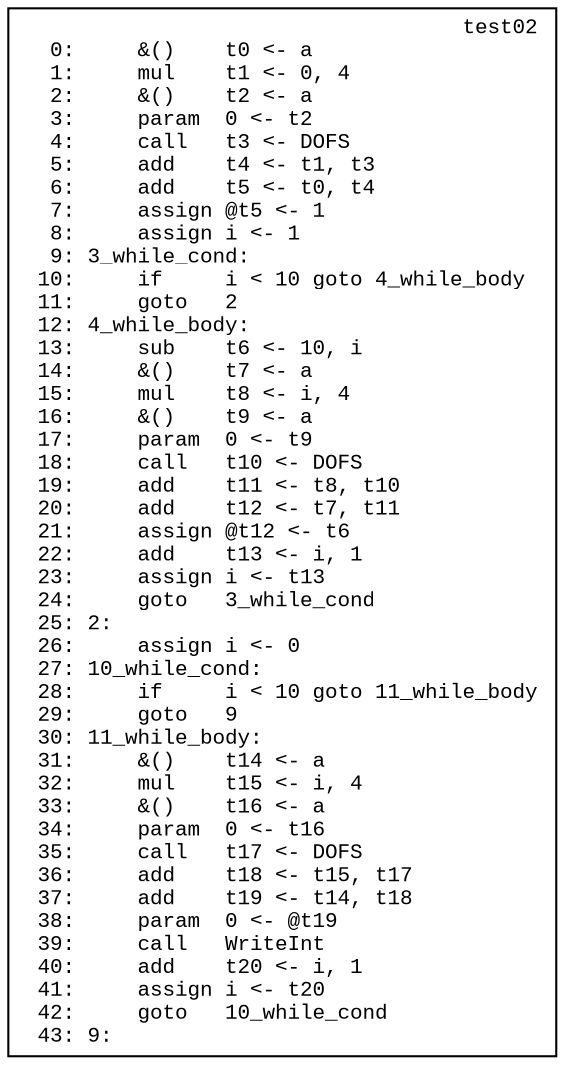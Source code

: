 digraph IR {
  graph [fontname="Times New Roman",fontsize=10];
  node  [fontname="Courier New",fontsize=10];
  edge  [fontname="Times New Roman",fontsize=10];

  // scope 'test02'
  test02_cb [label="test02\r  0:     &()    t0 <- a\l  1:     mul    t1 <- 0, 4\l  2:     &()    t2 <- a\l  3:     param  0 <- t2\l  4:     call   t3 <- DOFS\l  5:     add    t4 <- t1, t3\l  6:     add    t5 <- t0, t4\l  7:     assign @t5 <- 1\l  8:     assign i <- 1\l  9: 3_while_cond:\l 10:     if     i < 10 goto 4_while_body\l 11:     goto   2\l 12: 4_while_body:\l 13:     sub    t6 <- 10, i\l 14:     &()    t7 <- a\l 15:     mul    t8 <- i, 4\l 16:     &()    t9 <- a\l 17:     param  0 <- t9\l 18:     call   t10 <- DOFS\l 19:     add    t11 <- t8, t10\l 20:     add    t12 <- t7, t11\l 21:     assign @t12 <- t6\l 22:     add    t13 <- i, 1\l 23:     assign i <- t13\l 24:     goto   3_while_cond\l 25: 2:\l 26:     assign i <- 0\l 27: 10_while_cond:\l 28:     if     i < 10 goto 11_while_body\l 29:     goto   9\l 30: 11_while_body:\l 31:     &()    t14 <- a\l 32:     mul    t15 <- i, 4\l 33:     &()    t16 <- a\l 34:     param  0 <- t16\l 35:     call   t17 <- DOFS\l 36:     add    t18 <- t15, t17\l 37:     add    t19 <- t14, t18\l 38:     param  0 <- @t19\l 39:     call   WriteInt\l 40:     add    t20 <- i, 1\l 41:     assign i <- t20\l 42:     goto   10_while_cond\l 43: 9:\l",shape=box]
}

